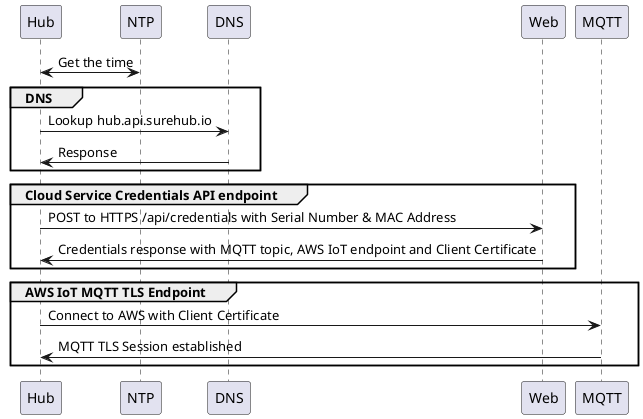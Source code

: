 plantuml
@startuml
    Hub <-> NTP : Get the time
    group DNS
    Hub -> DNS : Lookup hub.api.surehub.io
    DNS -> Hub : Response
    end group
    group Cloud Service Credentials API endpoint
    Hub -> Web : POST to HTTPS /api/credentials with Serial Number & MAC Address
    Web -> Hub : Credentials response with MQTT topic, AWS IoT endpoint and Client Certificate
    end group
    group AWS IoT MQTT TLS Endpoint
    Hub -> MQTT : Connect to AWS with Client Certificate
    MQTT -> Hub : MQTT TLS Session established
    end group
@enduml
